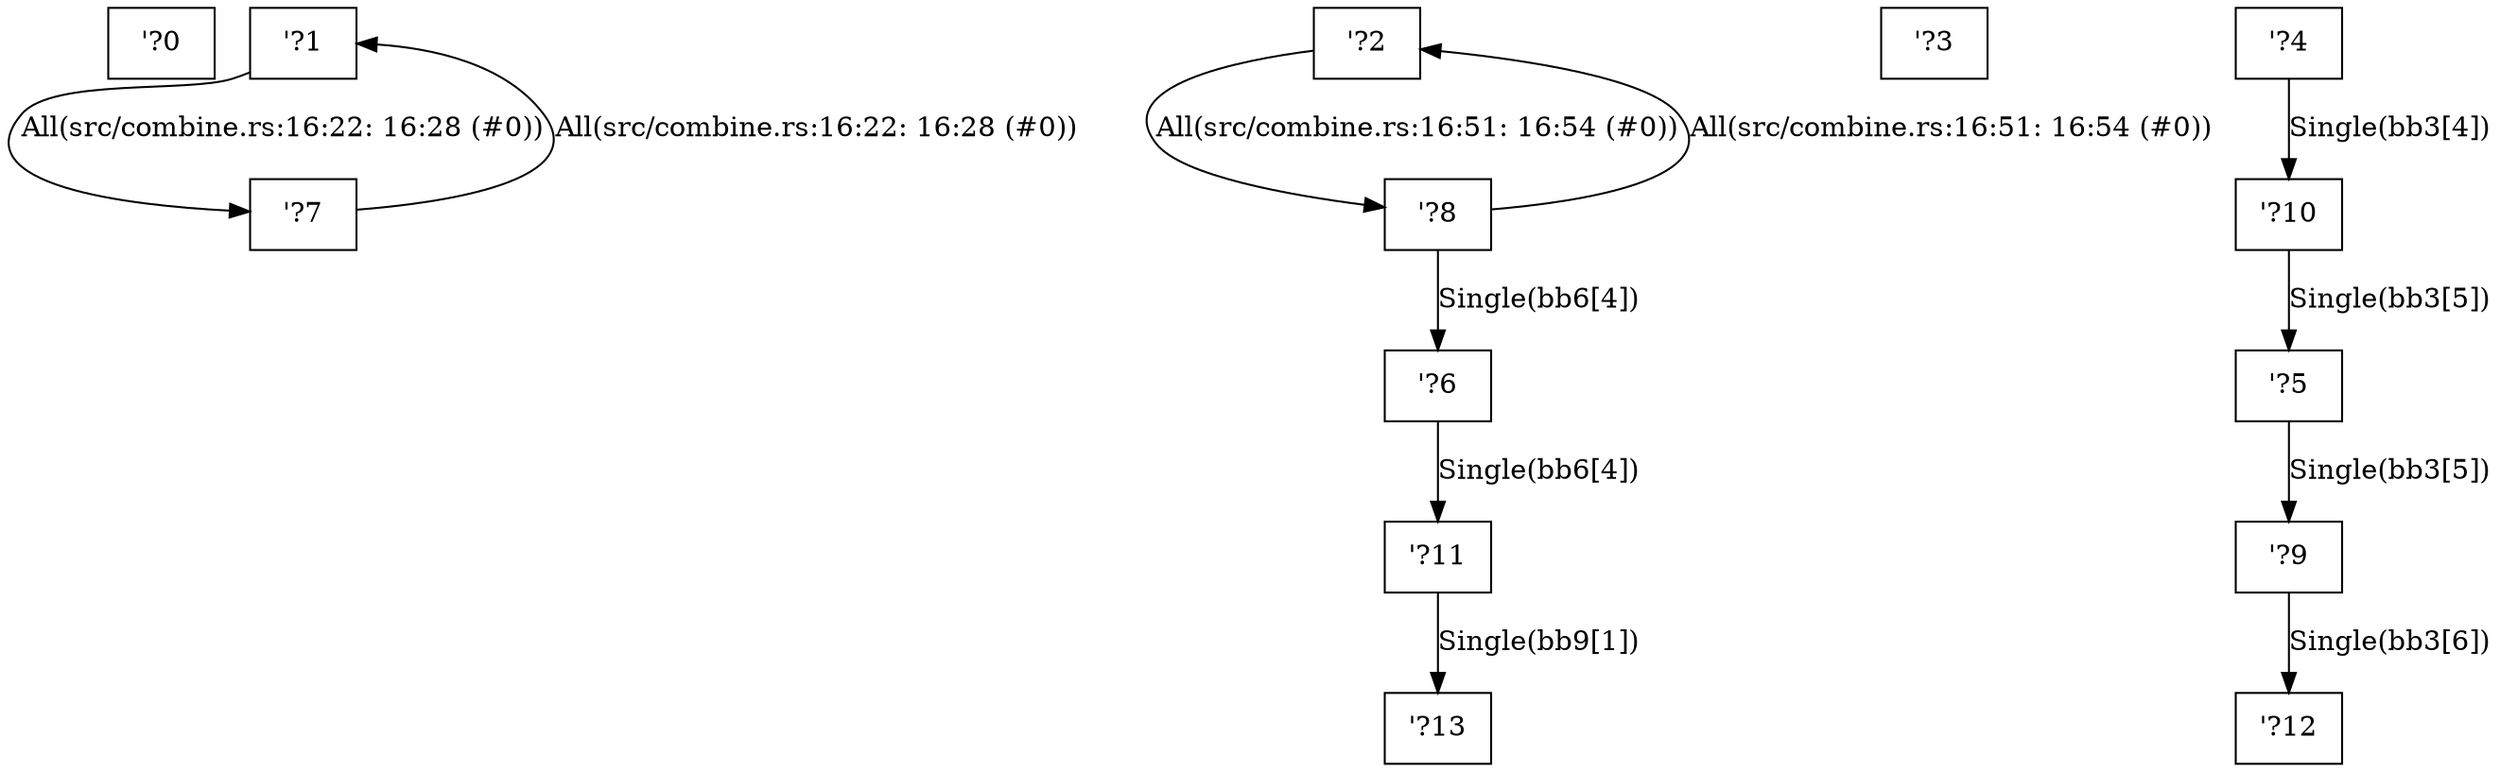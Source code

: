 digraph RegionInferenceContext {
    r0[label="\'?0"][shape="box"];
    r1[label="\'?1"][shape="box"];
    r2[label="\'?2"][shape="box"];
    r3[label="\'?3"][shape="box"];
    r4[label="\'?4"][shape="box"];
    r5[label="\'?5"][shape="box"];
    r6[label="\'?6"][shape="box"];
    r7[label="\'?7"][shape="box"];
    r8[label="\'?8"][shape="box"];
    r9[label="\'?9"][shape="box"];
    r10[label="\'?10"][shape="box"];
    r11[label="\'?11"][shape="box"];
    r12[label="\'?12"][shape="box"];
    r13[label="\'?13"][shape="box"];
    r4 -> r10[label="Single(bb3[4])"];
    r5 -> r9[label="Single(bb3[5])"];
    r10 -> r5[label="Single(bb3[5])"];
    r9 -> r12[label="Single(bb3[6])"];
    r6 -> r11[label="Single(bb6[4])"];
    r8 -> r6[label="Single(bb6[4])"];
    r11 -> r13[label="Single(bb9[1])"];
    r1 -> r7[label="All(src/combine.rs:16:22: 16:28 (#0))"];
    r7 -> r1[label="All(src/combine.rs:16:22: 16:28 (#0))"];
    r2 -> r8[label="All(src/combine.rs:16:51: 16:54 (#0))"];
    r8 -> r2[label="All(src/combine.rs:16:51: 16:54 (#0))"];
}
